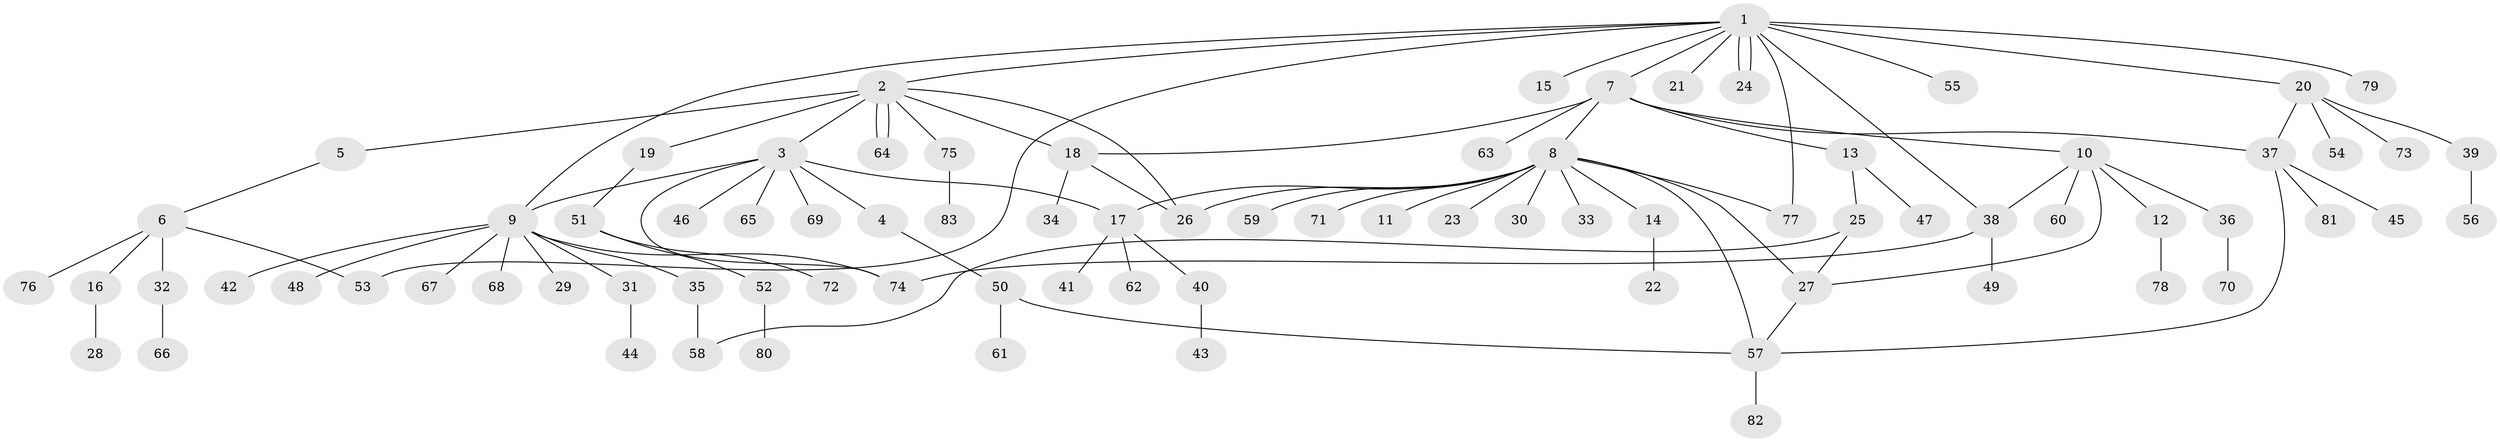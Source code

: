 // coarse degree distribution, {21: 0.01694915254237288, 6: 0.05084745762711865, 7: 0.03389830508474576, 2: 0.11864406779661017, 5: 0.01694915254237288, 14: 0.01694915254237288, 1: 0.6271186440677966, 4: 0.06779661016949153, 3: 0.05084745762711865}
// Generated by graph-tools (version 1.1) at 2025/23/03/03/25 07:23:48]
// undirected, 83 vertices, 101 edges
graph export_dot {
graph [start="1"]
  node [color=gray90,style=filled];
  1;
  2;
  3;
  4;
  5;
  6;
  7;
  8;
  9;
  10;
  11;
  12;
  13;
  14;
  15;
  16;
  17;
  18;
  19;
  20;
  21;
  22;
  23;
  24;
  25;
  26;
  27;
  28;
  29;
  30;
  31;
  32;
  33;
  34;
  35;
  36;
  37;
  38;
  39;
  40;
  41;
  42;
  43;
  44;
  45;
  46;
  47;
  48;
  49;
  50;
  51;
  52;
  53;
  54;
  55;
  56;
  57;
  58;
  59;
  60;
  61;
  62;
  63;
  64;
  65;
  66;
  67;
  68;
  69;
  70;
  71;
  72;
  73;
  74;
  75;
  76;
  77;
  78;
  79;
  80;
  81;
  82;
  83;
  1 -- 2;
  1 -- 7;
  1 -- 9;
  1 -- 15;
  1 -- 20;
  1 -- 21;
  1 -- 24;
  1 -- 24;
  1 -- 38;
  1 -- 53;
  1 -- 55;
  1 -- 77;
  1 -- 79;
  2 -- 3;
  2 -- 5;
  2 -- 18;
  2 -- 19;
  2 -- 26;
  2 -- 64;
  2 -- 64;
  2 -- 75;
  3 -- 4;
  3 -- 9;
  3 -- 17;
  3 -- 46;
  3 -- 65;
  3 -- 69;
  3 -- 74;
  4 -- 50;
  5 -- 6;
  6 -- 16;
  6 -- 32;
  6 -- 53;
  6 -- 76;
  7 -- 8;
  7 -- 10;
  7 -- 13;
  7 -- 18;
  7 -- 37;
  7 -- 63;
  8 -- 11;
  8 -- 14;
  8 -- 17;
  8 -- 23;
  8 -- 26;
  8 -- 27;
  8 -- 30;
  8 -- 33;
  8 -- 57;
  8 -- 59;
  8 -- 71;
  8 -- 77;
  9 -- 29;
  9 -- 31;
  9 -- 35;
  9 -- 42;
  9 -- 48;
  9 -- 67;
  9 -- 68;
  9 -- 74;
  10 -- 12;
  10 -- 27;
  10 -- 36;
  10 -- 38;
  10 -- 60;
  12 -- 78;
  13 -- 25;
  13 -- 47;
  14 -- 22;
  16 -- 28;
  17 -- 40;
  17 -- 41;
  17 -- 62;
  18 -- 26;
  18 -- 34;
  19 -- 51;
  20 -- 37;
  20 -- 39;
  20 -- 54;
  20 -- 73;
  25 -- 27;
  25 -- 58;
  27 -- 57;
  31 -- 44;
  32 -- 66;
  35 -- 58;
  36 -- 70;
  37 -- 45;
  37 -- 57;
  37 -- 81;
  38 -- 49;
  38 -- 74;
  39 -- 56;
  40 -- 43;
  50 -- 57;
  50 -- 61;
  51 -- 52;
  51 -- 72;
  52 -- 80;
  57 -- 82;
  75 -- 83;
}
